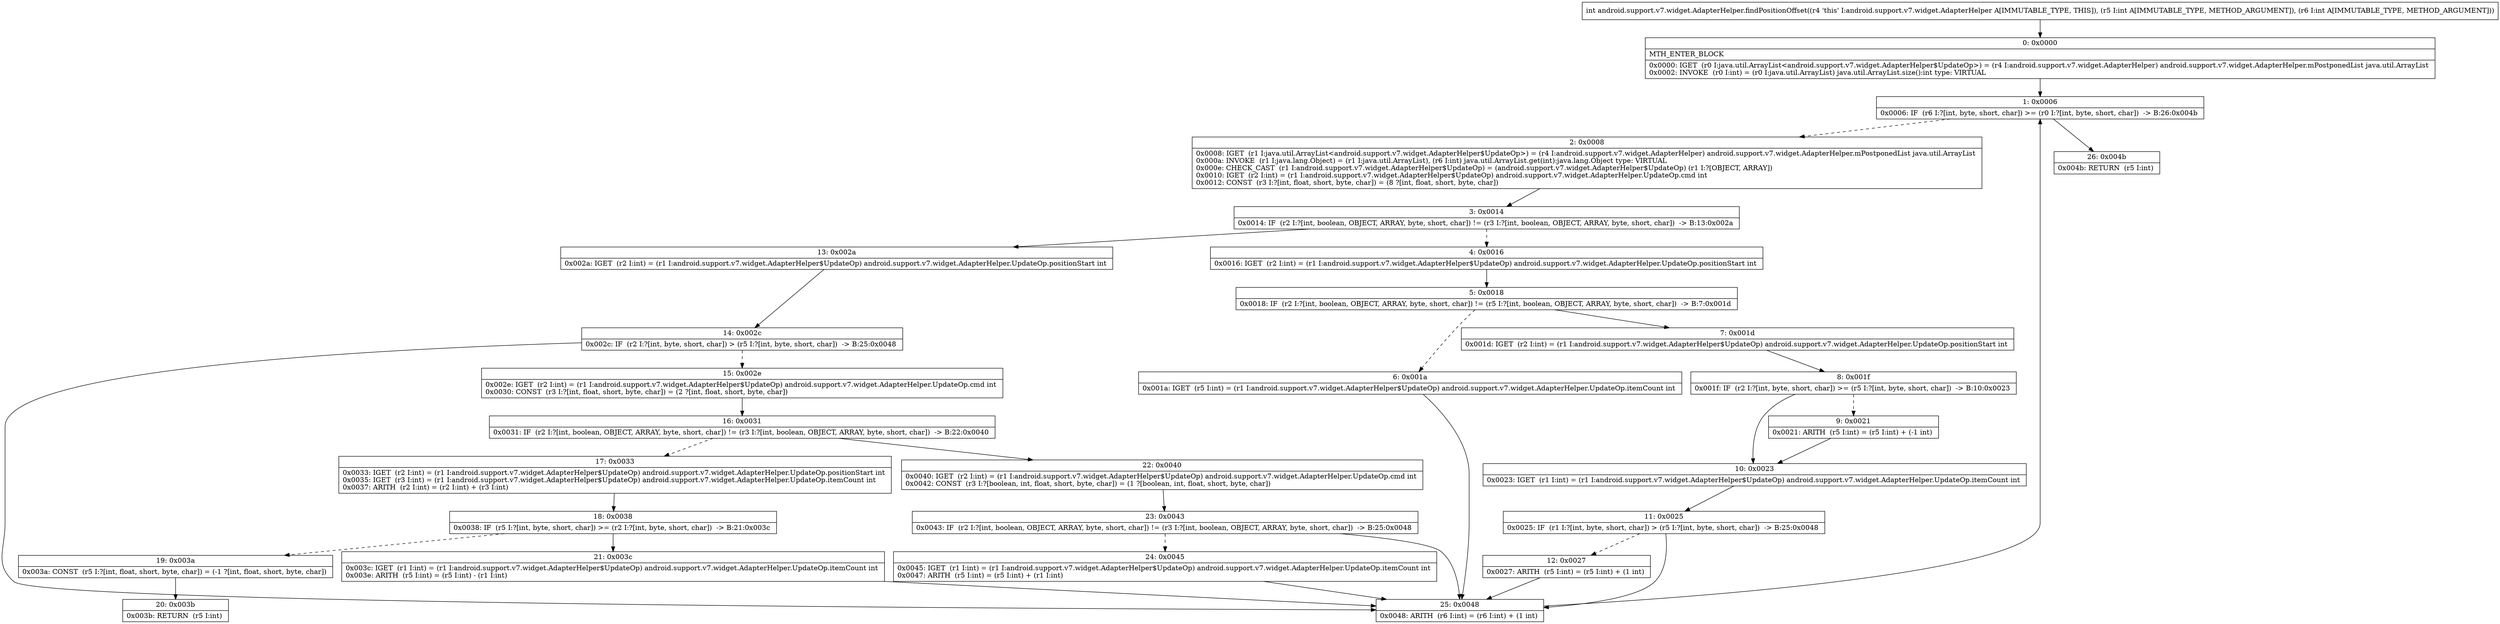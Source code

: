 digraph "CFG forandroid.support.v7.widget.AdapterHelper.findPositionOffset(II)I" {
Node_0 [shape=record,label="{0\:\ 0x0000|MTH_ENTER_BLOCK\l|0x0000: IGET  (r0 I:java.util.ArrayList\<android.support.v7.widget.AdapterHelper$UpdateOp\>) = (r4 I:android.support.v7.widget.AdapterHelper) android.support.v7.widget.AdapterHelper.mPostponedList java.util.ArrayList \l0x0002: INVOKE  (r0 I:int) = (r0 I:java.util.ArrayList) java.util.ArrayList.size():int type: VIRTUAL \l}"];
Node_1 [shape=record,label="{1\:\ 0x0006|0x0006: IF  (r6 I:?[int, byte, short, char]) \>= (r0 I:?[int, byte, short, char])  \-\> B:26:0x004b \l}"];
Node_2 [shape=record,label="{2\:\ 0x0008|0x0008: IGET  (r1 I:java.util.ArrayList\<android.support.v7.widget.AdapterHelper$UpdateOp\>) = (r4 I:android.support.v7.widget.AdapterHelper) android.support.v7.widget.AdapterHelper.mPostponedList java.util.ArrayList \l0x000a: INVOKE  (r1 I:java.lang.Object) = (r1 I:java.util.ArrayList), (r6 I:int) java.util.ArrayList.get(int):java.lang.Object type: VIRTUAL \l0x000e: CHECK_CAST  (r1 I:android.support.v7.widget.AdapterHelper$UpdateOp) = (android.support.v7.widget.AdapterHelper$UpdateOp) (r1 I:?[OBJECT, ARRAY]) \l0x0010: IGET  (r2 I:int) = (r1 I:android.support.v7.widget.AdapterHelper$UpdateOp) android.support.v7.widget.AdapterHelper.UpdateOp.cmd int \l0x0012: CONST  (r3 I:?[int, float, short, byte, char]) = (8 ?[int, float, short, byte, char]) \l}"];
Node_3 [shape=record,label="{3\:\ 0x0014|0x0014: IF  (r2 I:?[int, boolean, OBJECT, ARRAY, byte, short, char]) != (r3 I:?[int, boolean, OBJECT, ARRAY, byte, short, char])  \-\> B:13:0x002a \l}"];
Node_4 [shape=record,label="{4\:\ 0x0016|0x0016: IGET  (r2 I:int) = (r1 I:android.support.v7.widget.AdapterHelper$UpdateOp) android.support.v7.widget.AdapterHelper.UpdateOp.positionStart int \l}"];
Node_5 [shape=record,label="{5\:\ 0x0018|0x0018: IF  (r2 I:?[int, boolean, OBJECT, ARRAY, byte, short, char]) != (r5 I:?[int, boolean, OBJECT, ARRAY, byte, short, char])  \-\> B:7:0x001d \l}"];
Node_6 [shape=record,label="{6\:\ 0x001a|0x001a: IGET  (r5 I:int) = (r1 I:android.support.v7.widget.AdapterHelper$UpdateOp) android.support.v7.widget.AdapterHelper.UpdateOp.itemCount int \l}"];
Node_7 [shape=record,label="{7\:\ 0x001d|0x001d: IGET  (r2 I:int) = (r1 I:android.support.v7.widget.AdapterHelper$UpdateOp) android.support.v7.widget.AdapterHelper.UpdateOp.positionStart int \l}"];
Node_8 [shape=record,label="{8\:\ 0x001f|0x001f: IF  (r2 I:?[int, byte, short, char]) \>= (r5 I:?[int, byte, short, char])  \-\> B:10:0x0023 \l}"];
Node_9 [shape=record,label="{9\:\ 0x0021|0x0021: ARITH  (r5 I:int) = (r5 I:int) + (\-1 int) \l}"];
Node_10 [shape=record,label="{10\:\ 0x0023|0x0023: IGET  (r1 I:int) = (r1 I:android.support.v7.widget.AdapterHelper$UpdateOp) android.support.v7.widget.AdapterHelper.UpdateOp.itemCount int \l}"];
Node_11 [shape=record,label="{11\:\ 0x0025|0x0025: IF  (r1 I:?[int, byte, short, char]) \> (r5 I:?[int, byte, short, char])  \-\> B:25:0x0048 \l}"];
Node_12 [shape=record,label="{12\:\ 0x0027|0x0027: ARITH  (r5 I:int) = (r5 I:int) + (1 int) \l}"];
Node_13 [shape=record,label="{13\:\ 0x002a|0x002a: IGET  (r2 I:int) = (r1 I:android.support.v7.widget.AdapterHelper$UpdateOp) android.support.v7.widget.AdapterHelper.UpdateOp.positionStart int \l}"];
Node_14 [shape=record,label="{14\:\ 0x002c|0x002c: IF  (r2 I:?[int, byte, short, char]) \> (r5 I:?[int, byte, short, char])  \-\> B:25:0x0048 \l}"];
Node_15 [shape=record,label="{15\:\ 0x002e|0x002e: IGET  (r2 I:int) = (r1 I:android.support.v7.widget.AdapterHelper$UpdateOp) android.support.v7.widget.AdapterHelper.UpdateOp.cmd int \l0x0030: CONST  (r3 I:?[int, float, short, byte, char]) = (2 ?[int, float, short, byte, char]) \l}"];
Node_16 [shape=record,label="{16\:\ 0x0031|0x0031: IF  (r2 I:?[int, boolean, OBJECT, ARRAY, byte, short, char]) != (r3 I:?[int, boolean, OBJECT, ARRAY, byte, short, char])  \-\> B:22:0x0040 \l}"];
Node_17 [shape=record,label="{17\:\ 0x0033|0x0033: IGET  (r2 I:int) = (r1 I:android.support.v7.widget.AdapterHelper$UpdateOp) android.support.v7.widget.AdapterHelper.UpdateOp.positionStart int \l0x0035: IGET  (r3 I:int) = (r1 I:android.support.v7.widget.AdapterHelper$UpdateOp) android.support.v7.widget.AdapterHelper.UpdateOp.itemCount int \l0x0037: ARITH  (r2 I:int) = (r2 I:int) + (r3 I:int) \l}"];
Node_18 [shape=record,label="{18\:\ 0x0038|0x0038: IF  (r5 I:?[int, byte, short, char]) \>= (r2 I:?[int, byte, short, char])  \-\> B:21:0x003c \l}"];
Node_19 [shape=record,label="{19\:\ 0x003a|0x003a: CONST  (r5 I:?[int, float, short, byte, char]) = (\-1 ?[int, float, short, byte, char]) \l}"];
Node_20 [shape=record,label="{20\:\ 0x003b|0x003b: RETURN  (r5 I:int) \l}"];
Node_21 [shape=record,label="{21\:\ 0x003c|0x003c: IGET  (r1 I:int) = (r1 I:android.support.v7.widget.AdapterHelper$UpdateOp) android.support.v7.widget.AdapterHelper.UpdateOp.itemCount int \l0x003e: ARITH  (r5 I:int) = (r5 I:int) \- (r1 I:int) \l}"];
Node_22 [shape=record,label="{22\:\ 0x0040|0x0040: IGET  (r2 I:int) = (r1 I:android.support.v7.widget.AdapterHelper$UpdateOp) android.support.v7.widget.AdapterHelper.UpdateOp.cmd int \l0x0042: CONST  (r3 I:?[boolean, int, float, short, byte, char]) = (1 ?[boolean, int, float, short, byte, char]) \l}"];
Node_23 [shape=record,label="{23\:\ 0x0043|0x0043: IF  (r2 I:?[int, boolean, OBJECT, ARRAY, byte, short, char]) != (r3 I:?[int, boolean, OBJECT, ARRAY, byte, short, char])  \-\> B:25:0x0048 \l}"];
Node_24 [shape=record,label="{24\:\ 0x0045|0x0045: IGET  (r1 I:int) = (r1 I:android.support.v7.widget.AdapterHelper$UpdateOp) android.support.v7.widget.AdapterHelper.UpdateOp.itemCount int \l0x0047: ARITH  (r5 I:int) = (r5 I:int) + (r1 I:int) \l}"];
Node_25 [shape=record,label="{25\:\ 0x0048|0x0048: ARITH  (r6 I:int) = (r6 I:int) + (1 int) \l}"];
Node_26 [shape=record,label="{26\:\ 0x004b|0x004b: RETURN  (r5 I:int) \l}"];
MethodNode[shape=record,label="{int android.support.v7.widget.AdapterHelper.findPositionOffset((r4 'this' I:android.support.v7.widget.AdapterHelper A[IMMUTABLE_TYPE, THIS]), (r5 I:int A[IMMUTABLE_TYPE, METHOD_ARGUMENT]), (r6 I:int A[IMMUTABLE_TYPE, METHOD_ARGUMENT])) }"];
MethodNode -> Node_0;
Node_0 -> Node_1;
Node_1 -> Node_2[style=dashed];
Node_1 -> Node_26;
Node_2 -> Node_3;
Node_3 -> Node_4[style=dashed];
Node_3 -> Node_13;
Node_4 -> Node_5;
Node_5 -> Node_6[style=dashed];
Node_5 -> Node_7;
Node_6 -> Node_25;
Node_7 -> Node_8;
Node_8 -> Node_9[style=dashed];
Node_8 -> Node_10;
Node_9 -> Node_10;
Node_10 -> Node_11;
Node_11 -> Node_12[style=dashed];
Node_11 -> Node_25;
Node_12 -> Node_25;
Node_13 -> Node_14;
Node_14 -> Node_15[style=dashed];
Node_14 -> Node_25;
Node_15 -> Node_16;
Node_16 -> Node_17[style=dashed];
Node_16 -> Node_22;
Node_17 -> Node_18;
Node_18 -> Node_19[style=dashed];
Node_18 -> Node_21;
Node_19 -> Node_20;
Node_21 -> Node_25;
Node_22 -> Node_23;
Node_23 -> Node_24[style=dashed];
Node_23 -> Node_25;
Node_24 -> Node_25;
Node_25 -> Node_1;
}

